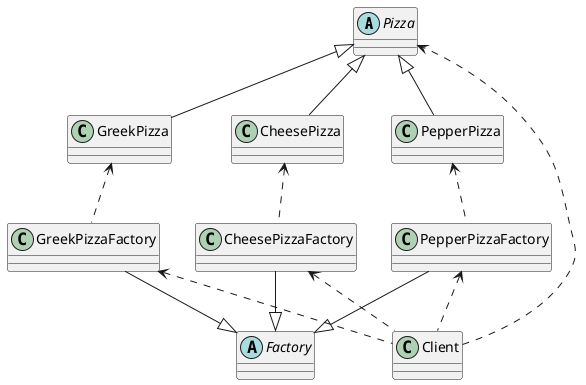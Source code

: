 @startuml
abstract class Pizza
abstract class Factory
class GreekPizza
class CheesePizza
class PepperPizza
class GreekPizzaFactory
class CheesePizzaFactory
class PepperPizzaFactory
class Client

Pizza <|-- GreekPizza
Pizza <|-- CheesePizza
Pizza <|-- PepperPizza
GreekPizza <.. GreekPizzaFactory
CheesePizza <.. CheesePizzaFactory
PepperPizza <.. PepperPizzaFactory
GreekPizzaFactory --|> Factory
CheesePizzaFactory --|> Factory
PepperPizzaFactory --|> Factory

Client ..> Pizza
GreekPizzaFactory <.. Client
CheesePizzaFactory <.. Client
PepperPizzaFactory <.. Client
@enduml